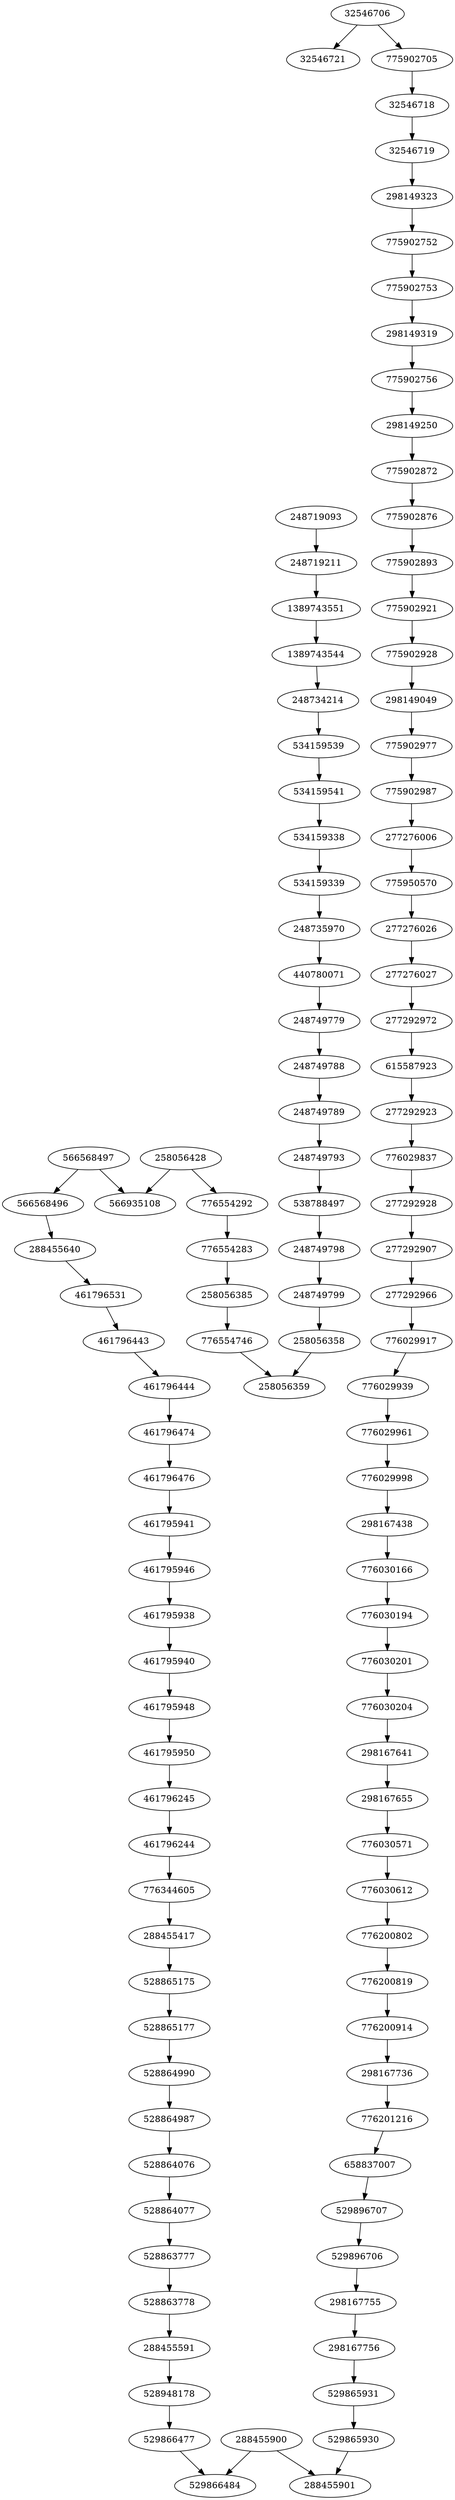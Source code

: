digraph G {

	"776201216" [];
	"248734214" [];
	"658837007" [];
	"776344605" [];
	"775902752" [];
	"528863777" [];
	"528863778" [];
	"775902756" [];
	"566568496" [];
	"566568497" [];
	"534159539" [];
	"566935108" [];
	"776200802" [];
	"1389743544" [];
	"615587923" [];
	"461796443" [];
	"461796444" [];
	"461795938" [];
	"461795940" [];
	"461795941" [];
	"461795946" [];
	"461795948" [];
	"461795950" [];
	"776200819" [];
	"461796474" [];
	"461796476" [];
	"248719211" [];
	"776029837" [];
	"298167438" [];
	"538788497" [];
	"775902872" [];
	"775902876" [];
	"258056358" [];
	"258056359" [];
	"775902893" [];
	"461796531" [];
	"534159541" [];
	"298149049" [];
	"258056385" [];
	"298167755" [];
	"775902753" [];
	"775902921" [];
	"529865930" [];
	"529865931" [];
	"775902928" [];
	"776200914" [];
	"248749779" [];
	"277292907" [];
	"528864987" [];
	"288455900" [];
	"776029917" [];
	"528864990" [];
	"248749793" [];
	"248735970" [];
	"277292923" [];
	"248749798" [];
	"248749799" [];
	"775950570" [];
	"258056428" [];
	"529866477" [];
	"776029939" [];
	"529866484" [];
	"248719093" [];
	"288455417" [];
	"776554746" [];
	"775902977" [];
	"529896706" [];
	"529896707" [];
	"776029961" [];
	"775902987" [];
	"440780071" [];
	"248749788" [];
	"776554283" [];
	"776029998" [];
	"288455901" [];
	"776554292" [];
	"528864076" [];
	"528864077" [];
	"248749789" [];
	"298167641" [];
	"277276006" [];
	"298167655" [];
	"776030571" [];
	"461796244" [];
	"277276026" [];
	"277276027" [];
	"277292928" [];
	"298149250" [];
	"32546706" [];
	"776030612" [];
	"461796245" [];
	"528865175" [];
	"528865177" [];
	"32546718" [];
	"32546719" [];
	"32546721" [];
	"277292966" [];
	"288455591" [];
	"277292972" [];
	"298167736" [];
	"1389743551" [];
	"298149319" [];
	"298149323" [];
	"298167756" [];
	"528948178" [];
	"776030166" [];
	"288455640" [];
	"534159338" [];
	"534159339" [];
	"775902705" [];
	"776030194" [];
	"776030201" [];
	"776030204" [];
	"776201216" -> "658837007" [];
	"248734214" -> "534159539" [];
	"658837007" -> "529896707" [];
	"776344605" -> "288455417" [];
	"775902752" -> "775902753" [];
	"528863777" -> "528863778" [];
	"528863778" -> "288455591" [];
	"775902756" -> "298149250" [];
	"566568496" -> "288455640" [];
	"566568497" -> "566568496" [];
	"566568497" -> "566935108" [];
	"534159539" -> "534159541" [];
	"776200802" -> "776200819" [];
	"1389743544" -> "248734214" [];
	"615587923" -> "277292923" [];
	"461796443" -> "461796444" [];
	"461796444" -> "461796474" [];
	"461795938" -> "461795940" [];
	"461795940" -> "461795948" [];
	"461795941" -> "461795946" [];
	"461795946" -> "461795938" [];
	"461795948" -> "461795950" [];
	"461795950" -> "461796245" [];
	"776200819" -> "776200914" [];
	"461796474" -> "461796476" [];
	"461796476" -> "461795941" [];
	"248719211" -> "1389743551" [];
	"776029837" -> "277292928" [];
	"298167438" -> "776030166" [];
	"538788497" -> "248749798" [];
	"775902872" -> "775902876" [];
	"775902876" -> "775902893" [];
	"258056358" -> "258056359" [];
	"775902893" -> "775902921" [];
	"461796531" -> "461796443" [];
	"534159541" -> "534159338" [];
	"298149049" -> "775902977" [];
	"258056385" -> "776554746" [];
	"298167755" -> "298167756" [];
	"775902753" -> "298149319" [];
	"775902921" -> "775902928" [];
	"529865930" -> "288455901" [];
	"529865931" -> "529865930" [];
	"775902928" -> "298149049" [];
	"776200914" -> "298167736" [];
	"248749779" -> "248749788" [];
	"277292907" -> "277292966" [];
	"528864987" -> "528864076" [];
	"288455900" -> "529866484" [];
	"288455900" -> "288455901" [];
	"776029917" -> "776029939" [];
	"528864990" -> "528864987" [];
	"248749793" -> "538788497" [];
	"248735970" -> "440780071" [];
	"277292923" -> "776029837" [];
	"248749798" -> "248749799" [];
	"248749799" -> "258056358" [];
	"775950570" -> "277276026" [];
	"258056428" -> "566935108" [];
	"258056428" -> "776554292" [];
	"529866477" -> "529866484" [];
	"776029939" -> "776029961" [];
	"248719093" -> "248719211" [];
	"288455417" -> "528865175" [];
	"776554746" -> "258056359" [];
	"775902977" -> "775902987" [];
	"529896706" -> "298167755" [];
	"529896707" -> "529896706" [];
	"776029961" -> "776029998" [];
	"775902987" -> "277276006" [];
	"440780071" -> "248749779" [];
	"248749788" -> "248749789" [];
	"776554283" -> "258056385" [];
	"776029998" -> "298167438" [];
	"776554292" -> "776554283" [];
	"528864076" -> "528864077" [];
	"528864077" -> "528863777" [];
	"248749789" -> "248749793" [];
	"298167641" -> "298167655" [];
	"277276006" -> "775950570" [];
	"298167655" -> "776030571" [];
	"776030571" -> "776030612" [];
	"461796244" -> "776344605" [];
	"277276026" -> "277276027" [];
	"277276027" -> "277292972" [];
	"277292928" -> "277292907" [];
	"298149250" -> "775902872" [];
	"32546706" -> "775902705" [];
	"32546706" -> "32546721" [];
	"776030612" -> "776200802" [];
	"461796245" -> "461796244" [];
	"528865175" -> "528865177" [];
	"528865177" -> "528864990" [];
	"32546718" -> "32546719" [];
	"32546719" -> "298149323" [];
	"277292966" -> "776029917" [];
	"288455591" -> "528948178" [];
	"277292972" -> "615587923" [];
	"298167736" -> "776201216" [];
	"1389743551" -> "1389743544" [];
	"298149319" -> "775902756" [];
	"298149323" -> "775902752" [];
	"298167756" -> "529865931" [];
	"528948178" -> "529866477" [];
	"776030166" -> "776030194" [];
	"288455640" -> "461796531" [];
	"534159338" -> "534159339" [];
	"534159339" -> "248735970" [];
	"775902705" -> "32546718" [];
	"776030194" -> "776030201" [];
	"776030201" -> "776030204" [];
	"776030204" -> "298167641" [];
}
